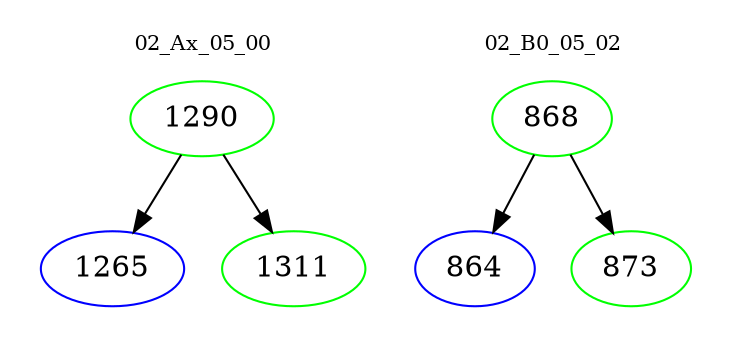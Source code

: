 digraph{
subgraph cluster_0 {
color = white
label = "02_Ax_05_00";
fontsize=10;
T0_1290 [label="1290", color="green"]
T0_1290 -> T0_1265 [color="black"]
T0_1265 [label="1265", color="blue"]
T0_1290 -> T0_1311 [color="black"]
T0_1311 [label="1311", color="green"]
}
subgraph cluster_1 {
color = white
label = "02_B0_05_02";
fontsize=10;
T1_868 [label="868", color="green"]
T1_868 -> T1_864 [color="black"]
T1_864 [label="864", color="blue"]
T1_868 -> T1_873 [color="black"]
T1_873 [label="873", color="green"]
}
}

